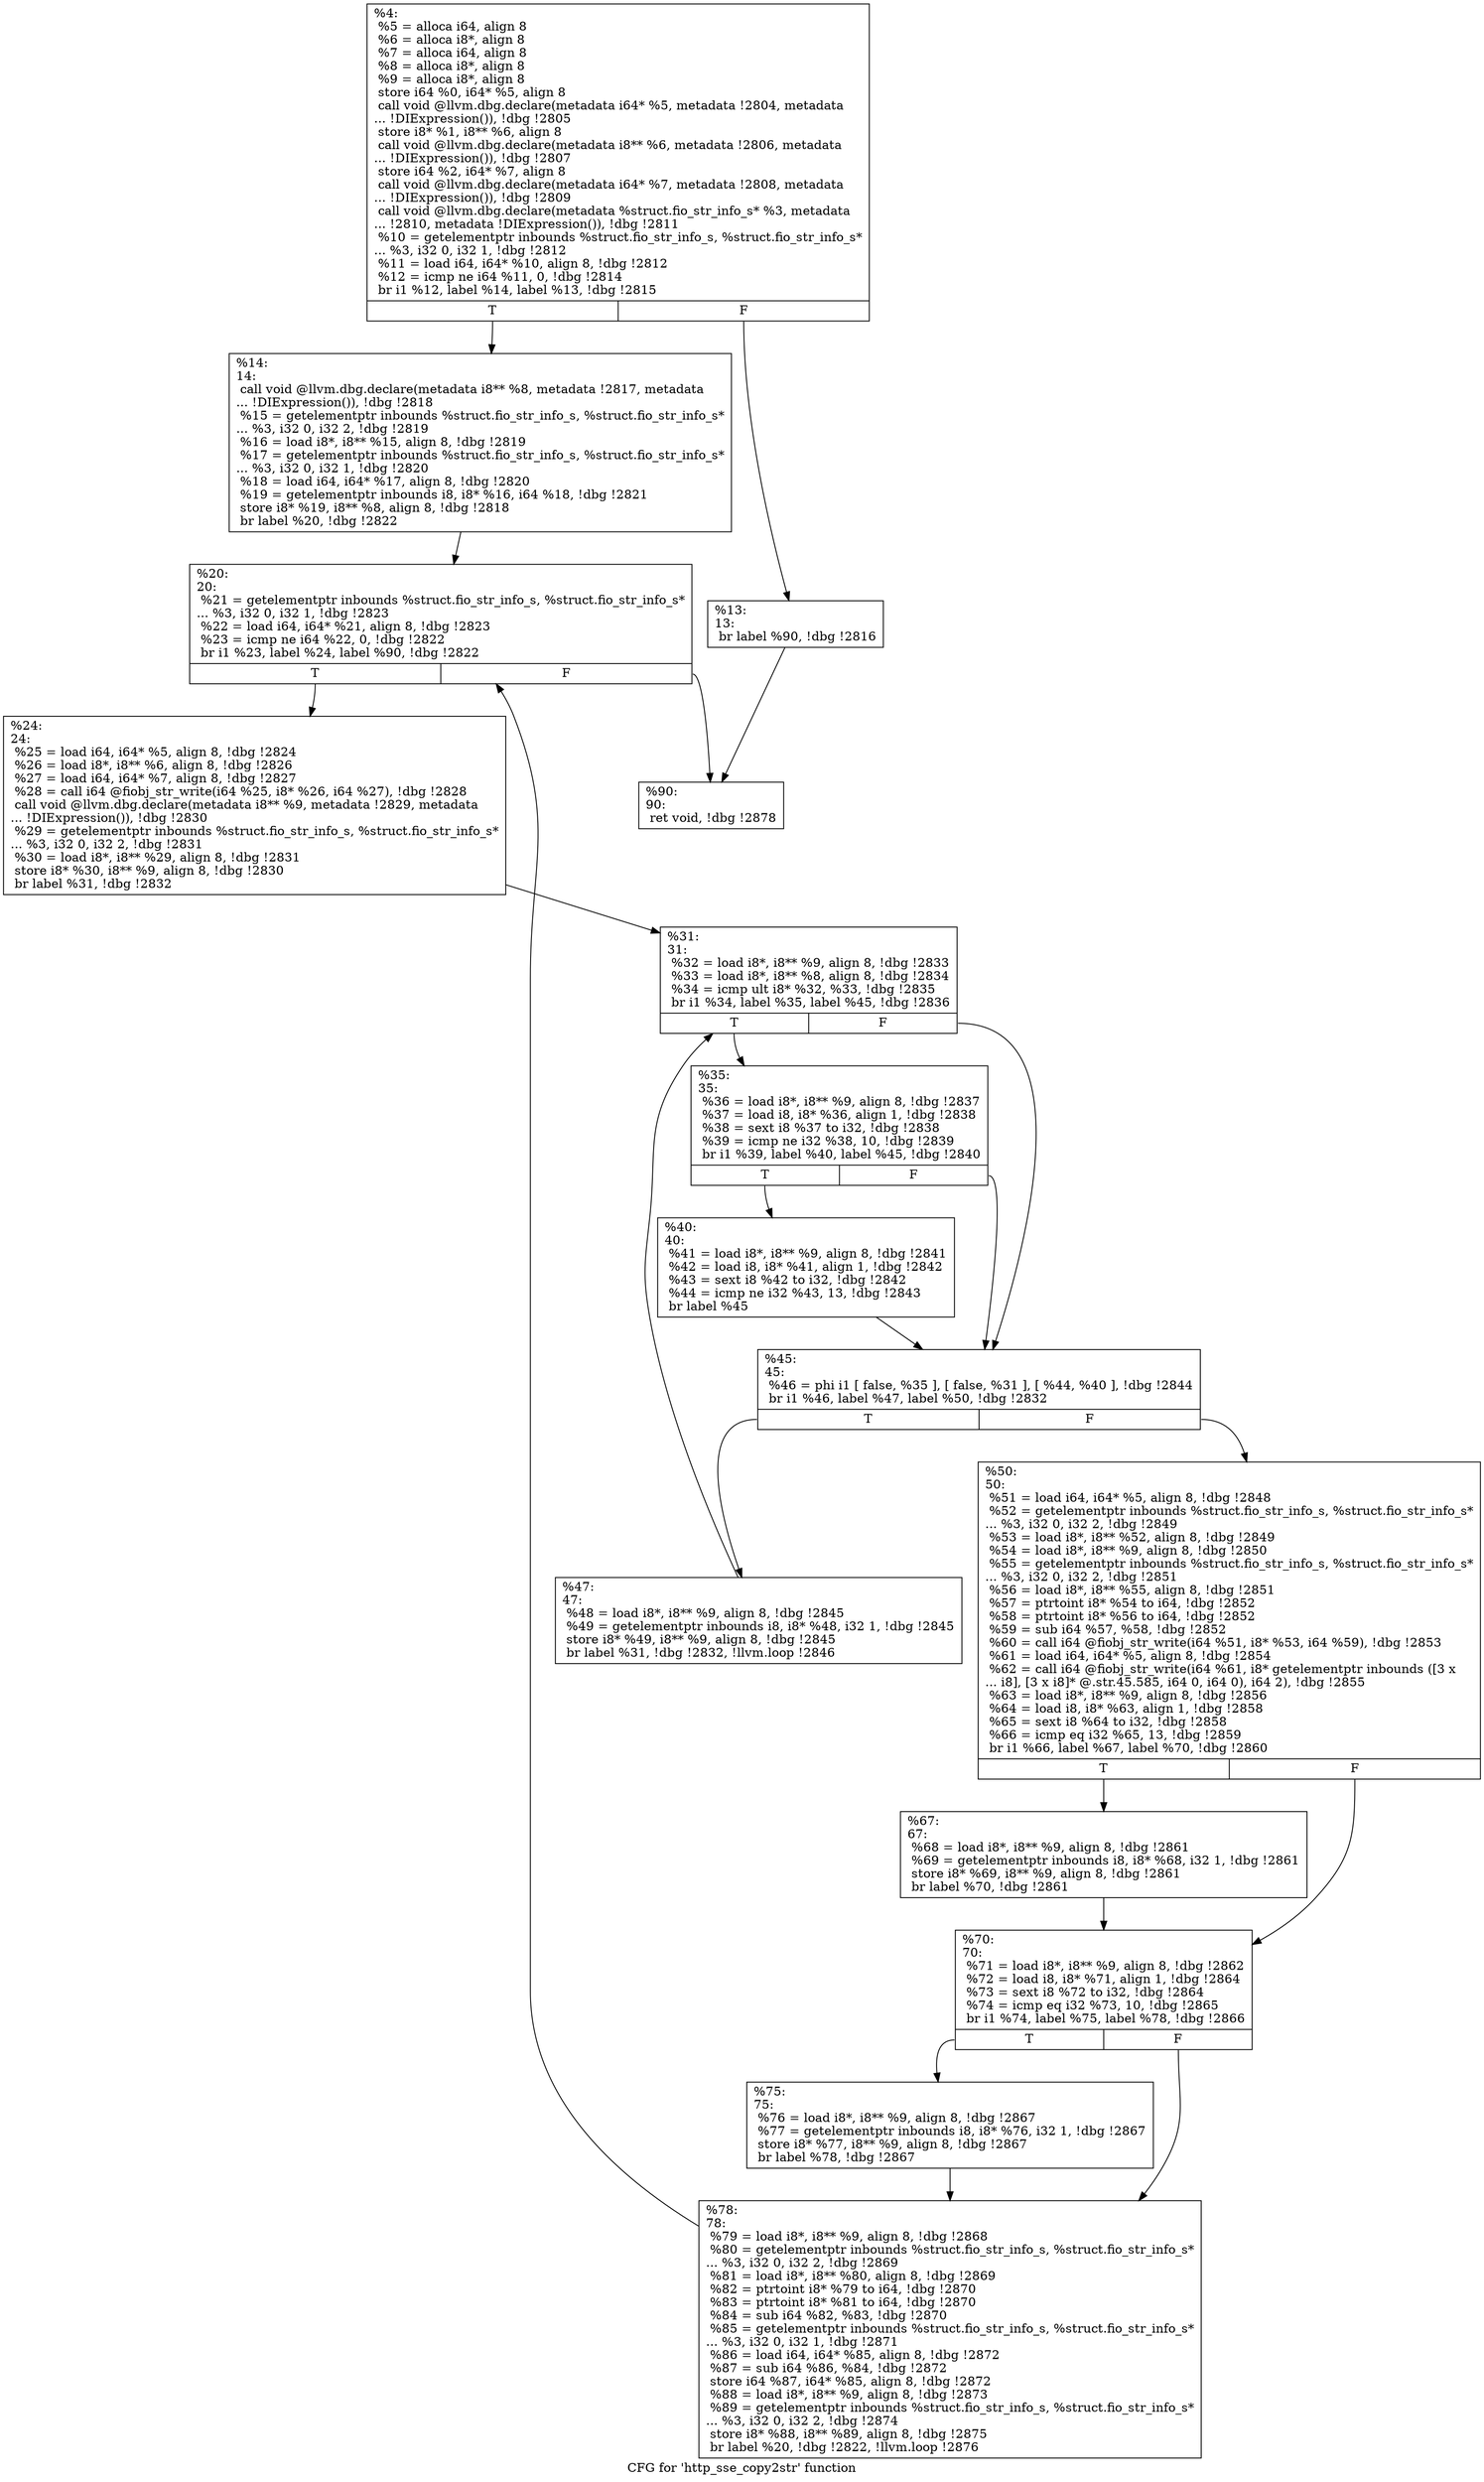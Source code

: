 digraph "CFG for 'http_sse_copy2str' function" {
	label="CFG for 'http_sse_copy2str' function";

	Node0x5568523a4520 [shape=record,label="{%4:\l  %5 = alloca i64, align 8\l  %6 = alloca i8*, align 8\l  %7 = alloca i64, align 8\l  %8 = alloca i8*, align 8\l  %9 = alloca i8*, align 8\l  store i64 %0, i64* %5, align 8\l  call void @llvm.dbg.declare(metadata i64* %5, metadata !2804, metadata\l... !DIExpression()), !dbg !2805\l  store i8* %1, i8** %6, align 8\l  call void @llvm.dbg.declare(metadata i8** %6, metadata !2806, metadata\l... !DIExpression()), !dbg !2807\l  store i64 %2, i64* %7, align 8\l  call void @llvm.dbg.declare(metadata i64* %7, metadata !2808, metadata\l... !DIExpression()), !dbg !2809\l  call void @llvm.dbg.declare(metadata %struct.fio_str_info_s* %3, metadata\l... !2810, metadata !DIExpression()), !dbg !2811\l  %10 = getelementptr inbounds %struct.fio_str_info_s, %struct.fio_str_info_s*\l... %3, i32 0, i32 1, !dbg !2812\l  %11 = load i64, i64* %10, align 8, !dbg !2812\l  %12 = icmp ne i64 %11, 0, !dbg !2814\l  br i1 %12, label %14, label %13, !dbg !2815\l|{<s0>T|<s1>F}}"];
	Node0x5568523a4520:s0 -> Node0x5568523aa490;
	Node0x5568523a4520:s1 -> Node0x5568523a5510;
	Node0x5568523a5510 [shape=record,label="{%13:\l13:                                               \l  br label %90, !dbg !2816\l}"];
	Node0x5568523a5510 -> Node0x5568523aa8a0;
	Node0x5568523aa490 [shape=record,label="{%14:\l14:                                               \l  call void @llvm.dbg.declare(metadata i8** %8, metadata !2817, metadata\l... !DIExpression()), !dbg !2818\l  %15 = getelementptr inbounds %struct.fio_str_info_s, %struct.fio_str_info_s*\l... %3, i32 0, i32 2, !dbg !2819\l  %16 = load i8*, i8** %15, align 8, !dbg !2819\l  %17 = getelementptr inbounds %struct.fio_str_info_s, %struct.fio_str_info_s*\l... %3, i32 0, i32 1, !dbg !2820\l  %18 = load i64, i64* %17, align 8, !dbg !2820\l  %19 = getelementptr inbounds i8, i8* %16, i64 %18, !dbg !2821\l  store i8* %19, i8** %8, align 8, !dbg !2818\l  br label %20, !dbg !2822\l}"];
	Node0x5568523aa490 -> Node0x5568523aa4e0;
	Node0x5568523aa4e0 [shape=record,label="{%20:\l20:                                               \l  %21 = getelementptr inbounds %struct.fio_str_info_s, %struct.fio_str_info_s*\l... %3, i32 0, i32 1, !dbg !2823\l  %22 = load i64, i64* %21, align 8, !dbg !2823\l  %23 = icmp ne i64 %22, 0, !dbg !2822\l  br i1 %23, label %24, label %90, !dbg !2822\l|{<s0>T|<s1>F}}"];
	Node0x5568523aa4e0:s0 -> Node0x5568523aa530;
	Node0x5568523aa4e0:s1 -> Node0x5568523aa8a0;
	Node0x5568523aa530 [shape=record,label="{%24:\l24:                                               \l  %25 = load i64, i64* %5, align 8, !dbg !2824\l  %26 = load i8*, i8** %6, align 8, !dbg !2826\l  %27 = load i64, i64* %7, align 8, !dbg !2827\l  %28 = call i64 @fiobj_str_write(i64 %25, i8* %26, i64 %27), !dbg !2828\l  call void @llvm.dbg.declare(metadata i8** %9, metadata !2829, metadata\l... !DIExpression()), !dbg !2830\l  %29 = getelementptr inbounds %struct.fio_str_info_s, %struct.fio_str_info_s*\l... %3, i32 0, i32 2, !dbg !2831\l  %30 = load i8*, i8** %29, align 8, !dbg !2831\l  store i8* %30, i8** %9, align 8, !dbg !2830\l  br label %31, !dbg !2832\l}"];
	Node0x5568523aa530 -> Node0x5568523aa580;
	Node0x5568523aa580 [shape=record,label="{%31:\l31:                                               \l  %32 = load i8*, i8** %9, align 8, !dbg !2833\l  %33 = load i8*, i8** %8, align 8, !dbg !2834\l  %34 = icmp ult i8* %32, %33, !dbg !2835\l  br i1 %34, label %35, label %45, !dbg !2836\l|{<s0>T|<s1>F}}"];
	Node0x5568523aa580:s0 -> Node0x5568523aa5d0;
	Node0x5568523aa580:s1 -> Node0x5568523aa670;
	Node0x5568523aa5d0 [shape=record,label="{%35:\l35:                                               \l  %36 = load i8*, i8** %9, align 8, !dbg !2837\l  %37 = load i8, i8* %36, align 1, !dbg !2838\l  %38 = sext i8 %37 to i32, !dbg !2838\l  %39 = icmp ne i32 %38, 10, !dbg !2839\l  br i1 %39, label %40, label %45, !dbg !2840\l|{<s0>T|<s1>F}}"];
	Node0x5568523aa5d0:s0 -> Node0x5568523aa620;
	Node0x5568523aa5d0:s1 -> Node0x5568523aa670;
	Node0x5568523aa620 [shape=record,label="{%40:\l40:                                               \l  %41 = load i8*, i8** %9, align 8, !dbg !2841\l  %42 = load i8, i8* %41, align 1, !dbg !2842\l  %43 = sext i8 %42 to i32, !dbg !2842\l  %44 = icmp ne i32 %43, 13, !dbg !2843\l  br label %45\l}"];
	Node0x5568523aa620 -> Node0x5568523aa670;
	Node0x5568523aa670 [shape=record,label="{%45:\l45:                                               \l  %46 = phi i1 [ false, %35 ], [ false, %31 ], [ %44, %40 ], !dbg !2844\l  br i1 %46, label %47, label %50, !dbg !2832\l|{<s0>T|<s1>F}}"];
	Node0x5568523aa670:s0 -> Node0x5568523aa6c0;
	Node0x5568523aa670:s1 -> Node0x5568523aa710;
	Node0x5568523aa6c0 [shape=record,label="{%47:\l47:                                               \l  %48 = load i8*, i8** %9, align 8, !dbg !2845\l  %49 = getelementptr inbounds i8, i8* %48, i32 1, !dbg !2845\l  store i8* %49, i8** %9, align 8, !dbg !2845\l  br label %31, !dbg !2832, !llvm.loop !2846\l}"];
	Node0x5568523aa6c0 -> Node0x5568523aa580;
	Node0x5568523aa710 [shape=record,label="{%50:\l50:                                               \l  %51 = load i64, i64* %5, align 8, !dbg !2848\l  %52 = getelementptr inbounds %struct.fio_str_info_s, %struct.fio_str_info_s*\l... %3, i32 0, i32 2, !dbg !2849\l  %53 = load i8*, i8** %52, align 8, !dbg !2849\l  %54 = load i8*, i8** %9, align 8, !dbg !2850\l  %55 = getelementptr inbounds %struct.fio_str_info_s, %struct.fio_str_info_s*\l... %3, i32 0, i32 2, !dbg !2851\l  %56 = load i8*, i8** %55, align 8, !dbg !2851\l  %57 = ptrtoint i8* %54 to i64, !dbg !2852\l  %58 = ptrtoint i8* %56 to i64, !dbg !2852\l  %59 = sub i64 %57, %58, !dbg !2852\l  %60 = call i64 @fiobj_str_write(i64 %51, i8* %53, i64 %59), !dbg !2853\l  %61 = load i64, i64* %5, align 8, !dbg !2854\l  %62 = call i64 @fiobj_str_write(i64 %61, i8* getelementptr inbounds ([3 x\l... i8], [3 x i8]* @.str.45.585, i64 0, i64 0), i64 2), !dbg !2855\l  %63 = load i8*, i8** %9, align 8, !dbg !2856\l  %64 = load i8, i8* %63, align 1, !dbg !2858\l  %65 = sext i8 %64 to i32, !dbg !2858\l  %66 = icmp eq i32 %65, 13, !dbg !2859\l  br i1 %66, label %67, label %70, !dbg !2860\l|{<s0>T|<s1>F}}"];
	Node0x5568523aa710:s0 -> Node0x5568523aa760;
	Node0x5568523aa710:s1 -> Node0x5568523aa7b0;
	Node0x5568523aa760 [shape=record,label="{%67:\l67:                                               \l  %68 = load i8*, i8** %9, align 8, !dbg !2861\l  %69 = getelementptr inbounds i8, i8* %68, i32 1, !dbg !2861\l  store i8* %69, i8** %9, align 8, !dbg !2861\l  br label %70, !dbg !2861\l}"];
	Node0x5568523aa760 -> Node0x5568523aa7b0;
	Node0x5568523aa7b0 [shape=record,label="{%70:\l70:                                               \l  %71 = load i8*, i8** %9, align 8, !dbg !2862\l  %72 = load i8, i8* %71, align 1, !dbg !2864\l  %73 = sext i8 %72 to i32, !dbg !2864\l  %74 = icmp eq i32 %73, 10, !dbg !2865\l  br i1 %74, label %75, label %78, !dbg !2866\l|{<s0>T|<s1>F}}"];
	Node0x5568523aa7b0:s0 -> Node0x5568523aa800;
	Node0x5568523aa7b0:s1 -> Node0x5568523aa850;
	Node0x5568523aa800 [shape=record,label="{%75:\l75:                                               \l  %76 = load i8*, i8** %9, align 8, !dbg !2867\l  %77 = getelementptr inbounds i8, i8* %76, i32 1, !dbg !2867\l  store i8* %77, i8** %9, align 8, !dbg !2867\l  br label %78, !dbg !2867\l}"];
	Node0x5568523aa800 -> Node0x5568523aa850;
	Node0x5568523aa850 [shape=record,label="{%78:\l78:                                               \l  %79 = load i8*, i8** %9, align 8, !dbg !2868\l  %80 = getelementptr inbounds %struct.fio_str_info_s, %struct.fio_str_info_s*\l... %3, i32 0, i32 2, !dbg !2869\l  %81 = load i8*, i8** %80, align 8, !dbg !2869\l  %82 = ptrtoint i8* %79 to i64, !dbg !2870\l  %83 = ptrtoint i8* %81 to i64, !dbg !2870\l  %84 = sub i64 %82, %83, !dbg !2870\l  %85 = getelementptr inbounds %struct.fio_str_info_s, %struct.fio_str_info_s*\l... %3, i32 0, i32 1, !dbg !2871\l  %86 = load i64, i64* %85, align 8, !dbg !2872\l  %87 = sub i64 %86, %84, !dbg !2872\l  store i64 %87, i64* %85, align 8, !dbg !2872\l  %88 = load i8*, i8** %9, align 8, !dbg !2873\l  %89 = getelementptr inbounds %struct.fio_str_info_s, %struct.fio_str_info_s*\l... %3, i32 0, i32 2, !dbg !2874\l  store i8* %88, i8** %89, align 8, !dbg !2875\l  br label %20, !dbg !2822, !llvm.loop !2876\l}"];
	Node0x5568523aa850 -> Node0x5568523aa4e0;
	Node0x5568523aa8a0 [shape=record,label="{%90:\l90:                                               \l  ret void, !dbg !2878\l}"];
}
